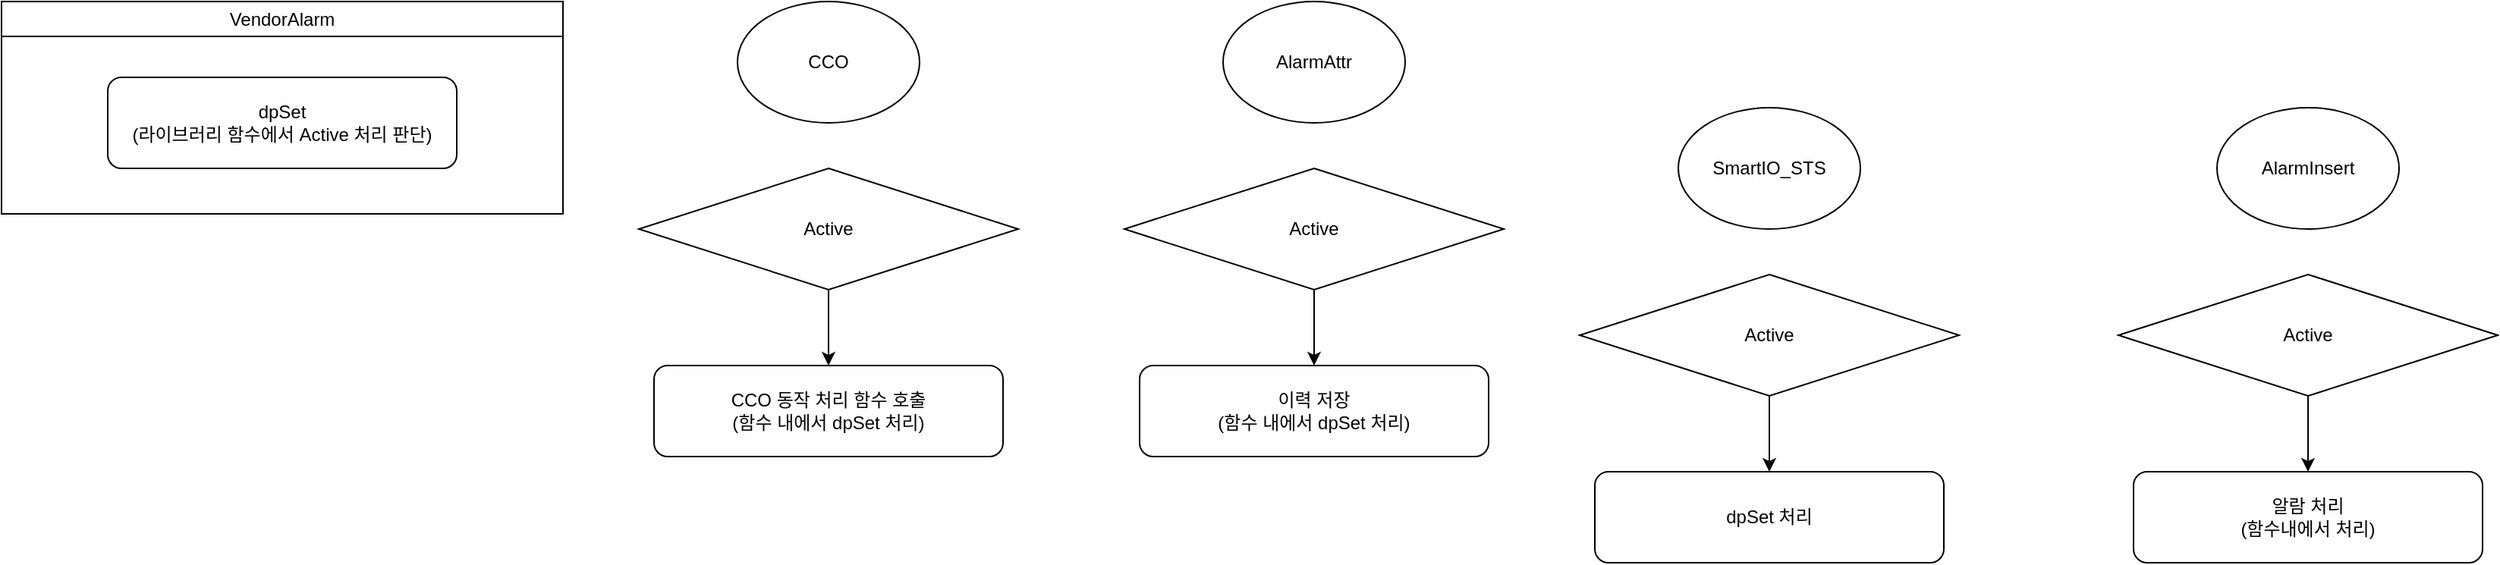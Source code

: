 <mxfile version="24.7.7">
  <diagram id="BdTCAZq-6-u4TpQeAPkp" name="페이지-1">
    <mxGraphModel dx="566" dy="748" grid="1" gridSize="10" guides="1" tooltips="1" connect="1" arrows="1" fold="1" page="1" pageScale="1" pageWidth="827" pageHeight="1169" math="0" shadow="0">
      <root>
        <mxCell id="0" />
        <mxCell id="1" parent="0" />
        <mxCell id="6VlEbWFDwJkO8VRMijG--4" value="CCO 동작 처리 함수 호출&lt;br&gt;(함수 내에서 dpSet 처리)" style="rounded=1;whiteSpace=wrap;html=1;" vertex="1" parent="1">
          <mxGeometry x="1350" y="320" width="230" height="60" as="geometry" />
        </mxCell>
        <mxCell id="6VlEbWFDwJkO8VRMijG--5" value="CCO" style="ellipse;whiteSpace=wrap;html=1;" vertex="1" parent="1">
          <mxGeometry x="1405" y="80" width="120" height="80" as="geometry" />
        </mxCell>
        <mxCell id="6VlEbWFDwJkO8VRMijG--6" style="edgeStyle=orthogonalEdgeStyle;rounded=0;orthogonalLoop=1;jettySize=auto;html=1;exitX=0.5;exitY=1;exitDx=0;exitDy=0;" edge="1" parent="1" source="6VlEbWFDwJkO8VRMijG--7" target="6VlEbWFDwJkO8VRMijG--4">
          <mxGeometry relative="1" as="geometry" />
        </mxCell>
        <mxCell id="6VlEbWFDwJkO8VRMijG--7" value="Active" style="rhombus;whiteSpace=wrap;html=1;" vertex="1" parent="1">
          <mxGeometry x="1340" y="190" width="250" height="80" as="geometry" />
        </mxCell>
        <mxCell id="6VlEbWFDwJkO8VRMijG--8" value="이력 저장&lt;br&gt;(함수 내에서 dpSet 처리)" style="rounded=1;whiteSpace=wrap;html=1;" vertex="1" parent="1">
          <mxGeometry x="1670" y="320" width="230" height="60" as="geometry" />
        </mxCell>
        <mxCell id="6VlEbWFDwJkO8VRMijG--9" value="AlarmAttr" style="ellipse;whiteSpace=wrap;html=1;" vertex="1" parent="1">
          <mxGeometry x="1725" y="80" width="120" height="80" as="geometry" />
        </mxCell>
        <mxCell id="6VlEbWFDwJkO8VRMijG--10" style="edgeStyle=orthogonalEdgeStyle;rounded=0;orthogonalLoop=1;jettySize=auto;html=1;exitX=0.5;exitY=1;exitDx=0;exitDy=0;" edge="1" parent="1" source="6VlEbWFDwJkO8VRMijG--11" target="6VlEbWFDwJkO8VRMijG--8">
          <mxGeometry relative="1" as="geometry" />
        </mxCell>
        <mxCell id="6VlEbWFDwJkO8VRMijG--11" value="Active" style="rhombus;whiteSpace=wrap;html=1;" vertex="1" parent="1">
          <mxGeometry x="1660" y="190" width="250" height="80" as="geometry" />
        </mxCell>
        <mxCell id="6VlEbWFDwJkO8VRMijG--12" value="SmartIO_STS" style="ellipse;whiteSpace=wrap;html=1;" vertex="1" parent="1">
          <mxGeometry x="2025" y="150" width="120" height="80" as="geometry" />
        </mxCell>
        <mxCell id="6VlEbWFDwJkO8VRMijG--13" style="edgeStyle=orthogonalEdgeStyle;rounded=0;orthogonalLoop=1;jettySize=auto;html=1;exitX=0.5;exitY=1;exitDx=0;exitDy=0;entryX=0.5;entryY=0;entryDx=0;entryDy=0;" edge="1" parent="1" source="6VlEbWFDwJkO8VRMijG--14" target="6VlEbWFDwJkO8VRMijG--15">
          <mxGeometry relative="1" as="geometry" />
        </mxCell>
        <mxCell id="6VlEbWFDwJkO8VRMijG--14" value="Active" style="rhombus;whiteSpace=wrap;html=1;" vertex="1" parent="1">
          <mxGeometry x="1960" y="260" width="250" height="80" as="geometry" />
        </mxCell>
        <mxCell id="6VlEbWFDwJkO8VRMijG--15" value="dpSet 처리" style="rounded=1;whiteSpace=wrap;html=1;" vertex="1" parent="1">
          <mxGeometry x="1970" y="390" width="230" height="60" as="geometry" />
        </mxCell>
        <mxCell id="6VlEbWFDwJkO8VRMijG--16" value="AlarmInsert" style="ellipse;whiteSpace=wrap;html=1;" vertex="1" parent="1">
          <mxGeometry x="2380" y="150" width="120" height="80" as="geometry" />
        </mxCell>
        <mxCell id="6VlEbWFDwJkO8VRMijG--17" style="edgeStyle=orthogonalEdgeStyle;rounded=0;orthogonalLoop=1;jettySize=auto;html=1;exitX=0.5;exitY=1;exitDx=0;exitDy=0;" edge="1" parent="1" source="6VlEbWFDwJkO8VRMijG--18" target="6VlEbWFDwJkO8VRMijG--19">
          <mxGeometry relative="1" as="geometry" />
        </mxCell>
        <mxCell id="6VlEbWFDwJkO8VRMijG--18" value="Active" style="rhombus;whiteSpace=wrap;html=1;" vertex="1" parent="1">
          <mxGeometry x="2315" y="260" width="250" height="80" as="geometry" />
        </mxCell>
        <mxCell id="6VlEbWFDwJkO8VRMijG--19" value="알람 처리&lt;br&gt;(함수내에서 처리)" style="rounded=1;whiteSpace=wrap;html=1;" vertex="1" parent="1">
          <mxGeometry x="2325" y="390" width="230" height="60" as="geometry" />
        </mxCell>
        <mxCell id="6VlEbWFDwJkO8VRMijG--20" value="&lt;span style=&quot;font-weight: 400;&quot;&gt;VendorAlarm&lt;/span&gt;" style="swimlane;whiteSpace=wrap;html=1;" vertex="1" parent="1">
          <mxGeometry x="920" y="80" width="370" height="140" as="geometry" />
        </mxCell>
        <mxCell id="6VlEbWFDwJkO8VRMijG--21" value="dpSet&lt;br&gt;(라이브러리 함수에서 Active 처리 판단)" style="rounded=1;whiteSpace=wrap;html=1;" vertex="1" parent="6VlEbWFDwJkO8VRMijG--20">
          <mxGeometry x="70" y="50" width="230" height="60" as="geometry" />
        </mxCell>
      </root>
    </mxGraphModel>
  </diagram>
</mxfile>
